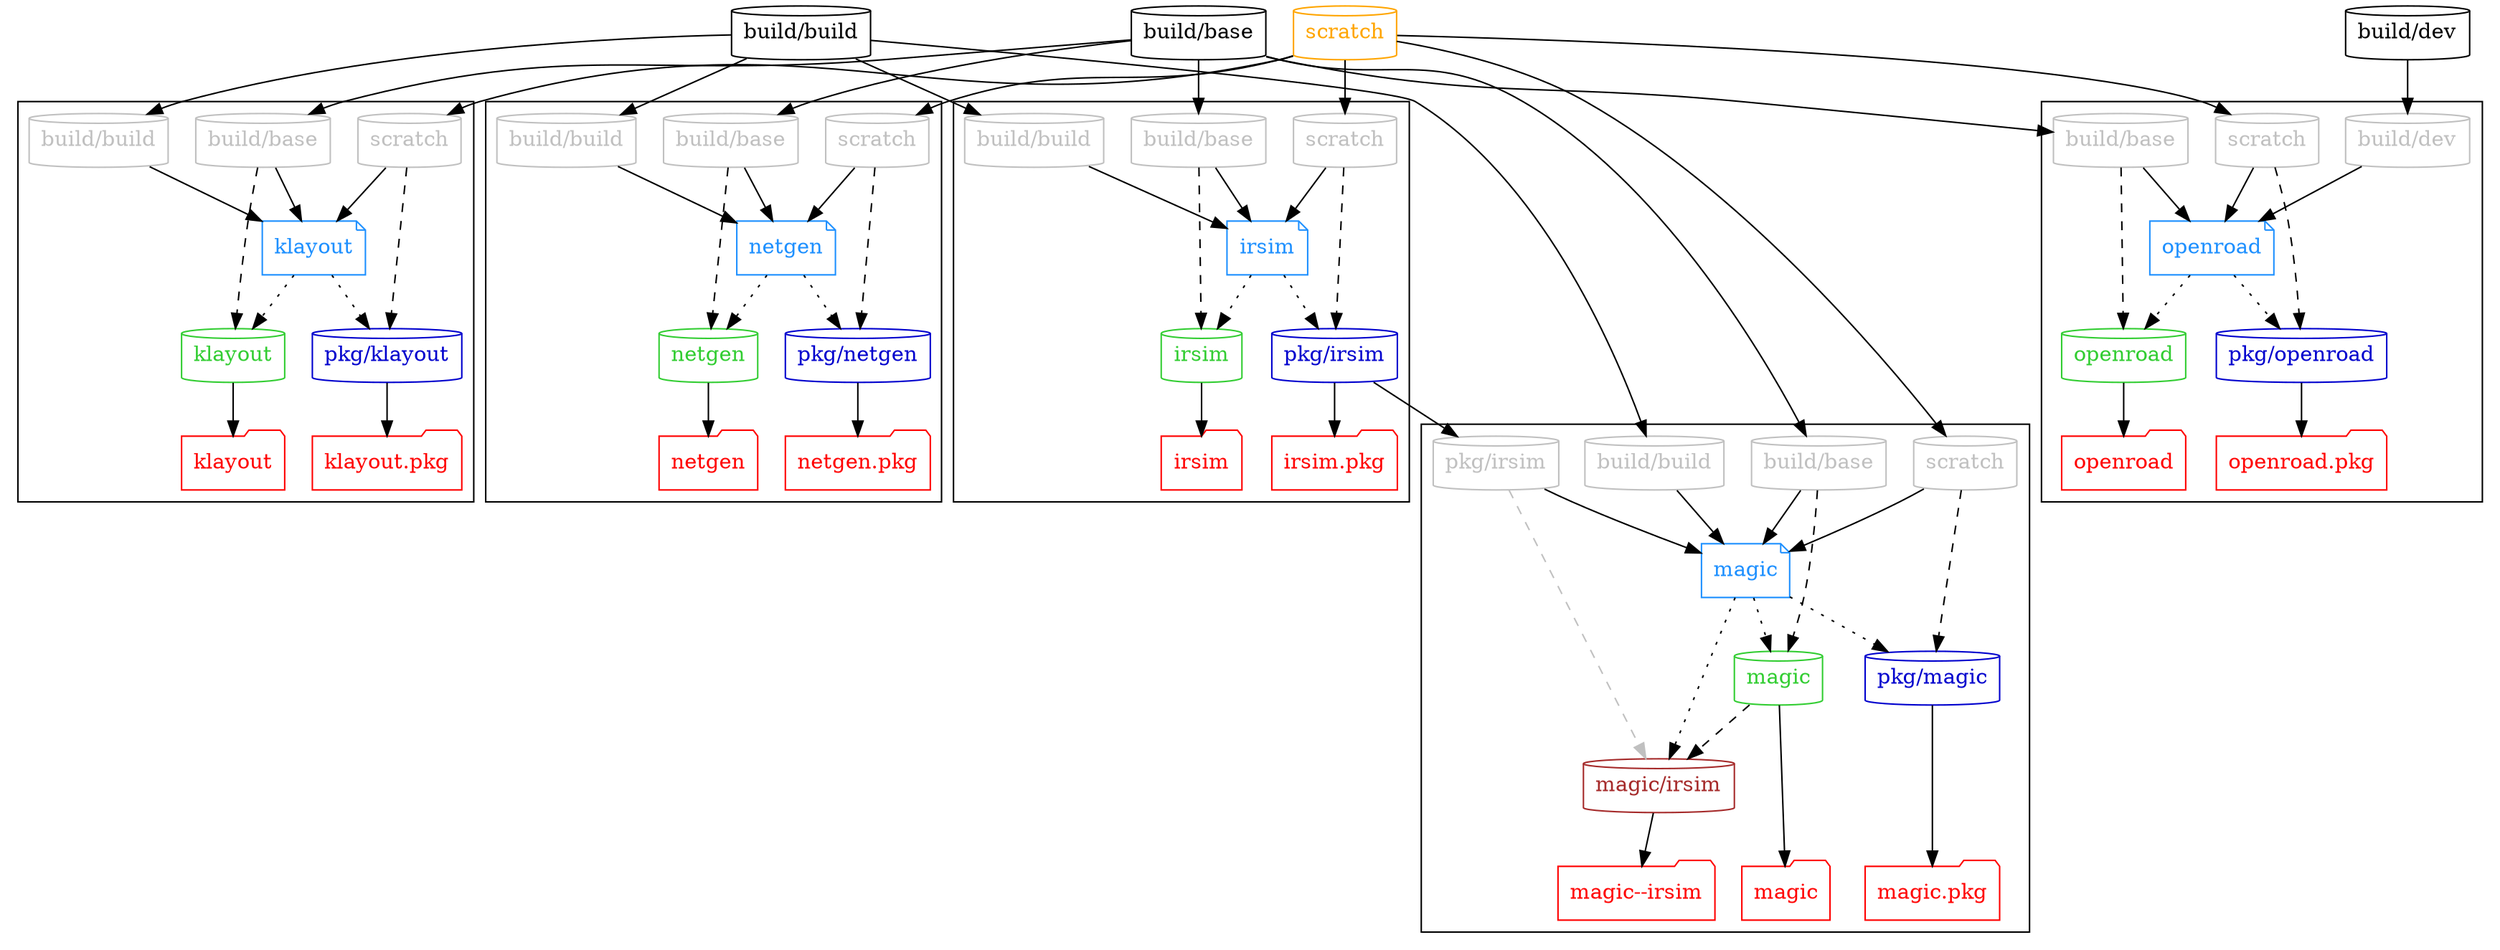 # Authors:
#   Unai Martinez-Corral
#
# Copyright 2021-2022 Unai Martinez-Corral <unai.martinezcorral@ehu.eus>
#
# Licensed under the Apache License, Version 2.0 (the "License");
# you may not use this file except in compliance with the License.
# You may obtain a copy of the License at
#
#     http://www.apache.org/licenses/LICENSE-2.0
#
# Unless required by applicable law or agreed to in writing, software
# distributed under the License is distributed on an "AS IS" BASIS,
# WITHOUT WARRANTIES OR CONDITIONS OF ANY KIND, either express or implied.
# See the License for the specific language governing permissions and
# limitations under the License.
#
# SPDX-License-Identifier: Apache-2.0

digraph G {

  #splines=polyline; #curved
  newrank=true;

  # Dockerfiles

  { node [shape=note, color=dodgerblue, fontcolor=dodgerblue]
    d_irsim [label="irsim"];
    d_klayout [label="klayout"];
    d_magic [label="magic"];
    d_netgen [label="netgen"];
    d_openroad [label="openroad"];
  }

  # Images

  { node [shape=cylinder]
    "build/dev"
    "build/build"
    "build/base"
    { node [color=limegreen, fontcolor=limegreen]
      "irsim"
      "klayout"
      "magic"
      "netgen"
      "openroad"
    }
    { node [color=mediumblue, fontcolor=mediumblue]
      "pkg/irsim"
      "pkg/klayout"
      "pkg/magic"
      "pkg/netgen"
      "pkg/openroad"
    }
    { node [color=brown, fontcolor=brown]
      "magic/irsim"
    }
  }

  # External images

  { node [shape=cylinder, color=orange, fontcolor=orange]
    "scratch"
  }

  { rank=same
    "build/dev"
    "build/build"
    "build/base"
    "scratch"
  }

  # Workflows

  subgraph cluster_irsim {
    { rank=same
      node [shape=cylinder, color=grey, fontcolor=grey]
      "p_irsim_build/build" [label="build/build"]
      "p_irsim_build/base" [label="build/base"]
      "p_irsim_scratch" [label="scratch"]
    }

    d_irsim -> {
      "irsim"
      "pkg/irsim"
    } [style=dotted];

    {
      node [shape=folder, color=red, fontcolor=red]
      "t_irsim" [label="irsim"];
      "t_pkg/irsim" [label="irsim.pkg"];
    }

    "irsim" -> "t_irsim";
    "pkg/irsim" -> "t_pkg/irsim";
  }

  subgraph cluster_klayout {
    { rank=same
      node [shape=cylinder, color=grey, fontcolor=grey]
      "p_klayout_build/build" [label="build/build"]
      "p_klayout_build/base" [label="build/base"]
      "p_klayout_scratch" [label="scratch"]
    }

    d_klayout -> {
      "klayout"
      "pkg/klayout"
    } [style=dotted];

    {
      node [shape=folder, color=red, fontcolor=red]
      "t_klayout" [label="klayout"];
      "t_pkg/klayout" [label="klayout.pkg"];
    }

    "klayout" -> "t_klayout";
    "pkg/klayout" -> "t_pkg/klayout";
  }

  subgraph cluster_magic {
    { rank=same
      node [shape=cylinder, color=grey, fontcolor=grey]
      "p_magic_build/build" [label="build/build"]
      "p_magic_build/base" [label="build/base"]
      "p_magic_scratch" [label="scratch"]
      "p_magic_pkg/irsim" [label="pkg/irsim"]
    }

    d_magic -> {
      "magic"
      "pkg/magic"
      "magic/irsim"
    } [style=dotted];

    { rank=same
      node [shape=folder, color=red, fontcolor=red]
      "t_magic" [label="magic"];
      "t_pkg/magic" [label="magic.pkg"];
      "t_magic/irsim" [label="magic--irsim"];
    }

    "magic" -> "t_magic";
    "pkg/magic" -> "t_pkg/magic";
    "magic/irsim" -> "t_magic/irsim";
  }

  subgraph cluster_netgen {
    { rank=same
      node [shape=cylinder, color=grey, fontcolor=grey]
      "p_netgen_build/build" [label="build/build"]
      "p_netgen_build/base" [label="build/base"]
      "p_netgen_scratch" [label="scratch"]
    }

    d_netgen -> {
      "netgen"
      "pkg/netgen"
    } [style=dotted];

    {
      node [shape=folder, color=red, fontcolor=red]
      "t_netgen" [label="netgen"];
      "t_pkg/netgen" [label="netgen.pkg"];
    }

    "netgen" -> "t_netgen";
    "pkg/netgen" -> "t_pkg/netgen";
  }

  subgraph cluster_openroad {
    { rank=same
      node [shape=cylinder, color=grey, fontcolor=grey]
      "p_openroad_build/dev" [label="build/dev"]
      "p_openroad_build/base" [label="build/base"]
      "p_openroad_scratch" [label="scratch"]
    }

    d_openroad -> {
      "openroad"
      "pkg/openroad"
    } [style=dotted];

    {
      node [shape=folder, color=red, fontcolor=red]
      "t_openroad" [label="openroad"];
      "t_pkg/openroad" [label="openroad.pkg"];
    }

    "openroad" -> "t_openroad";
    "pkg/openroad" -> "t_pkg/openroad";
  }

  # Dockerfile dependencies

  "build/build" -> "p_irsim_build/build" -> d_irsim;
  "build/base" -> "p_irsim_build/base" -> d_irsim;
  "scratch" -> "p_irsim_scratch" -> d_irsim;

  "build/build" -> "p_klayout_build/build" -> d_klayout;
  "build/base" -> "p_klayout_build/base" -> d_klayout;
  "scratch" -> "p_klayout_scratch" -> d_klayout;

  "pkg/irsim" -> "p_magic_pkg/irsim" -> d_magic;
  "build/build" -> "p_magic_build/build" -> d_magic;
  "build/base" -> "p_magic_build/base" -> d_magic;
  "scratch" -> "p_magic_scratch" -> d_magic;

  "build/build" -> "p_netgen_build/build" -> d_netgen;
  "build/base" -> "p_netgen_build/base" -> d_netgen;
  "scratch" -> "p_netgen_scratch" -> d_netgen;

  "build/dev" -> "p_openroad_build/dev" -> d_openroad;
  "build/base" -> "p_openroad_build/base" -> d_openroad;
  "scratch" -> "p_openroad_scratch" -> d_openroad;

  # Image dependencies

  { edge [style=dashed]
    "p_irsim_build/base" -> "irsim";
    "p_irsim_scratch" -> "pkg/irsim";
    "p_klayout_build/base" -> "klayout";
    "p_klayout_scratch" -> "pkg/klayout";
    "p_magic_build/base" -> "magic";
    "p_magic_scratch" -> "pkg/magic";
    "magic" -> "magic/irsim";
    "p_netgen_build/base" -> "netgen";
    "p_netgen_scratch" -> "pkg/netgen";
    "p_openroad_build/base" -> "openroad";
    "p_openroad_scratch" -> "pkg/openroad";
  }

  { edge [style=dashed, color=grey]
    "p_magic_pkg/irsim" -> "magic/irsim";
  }

}

